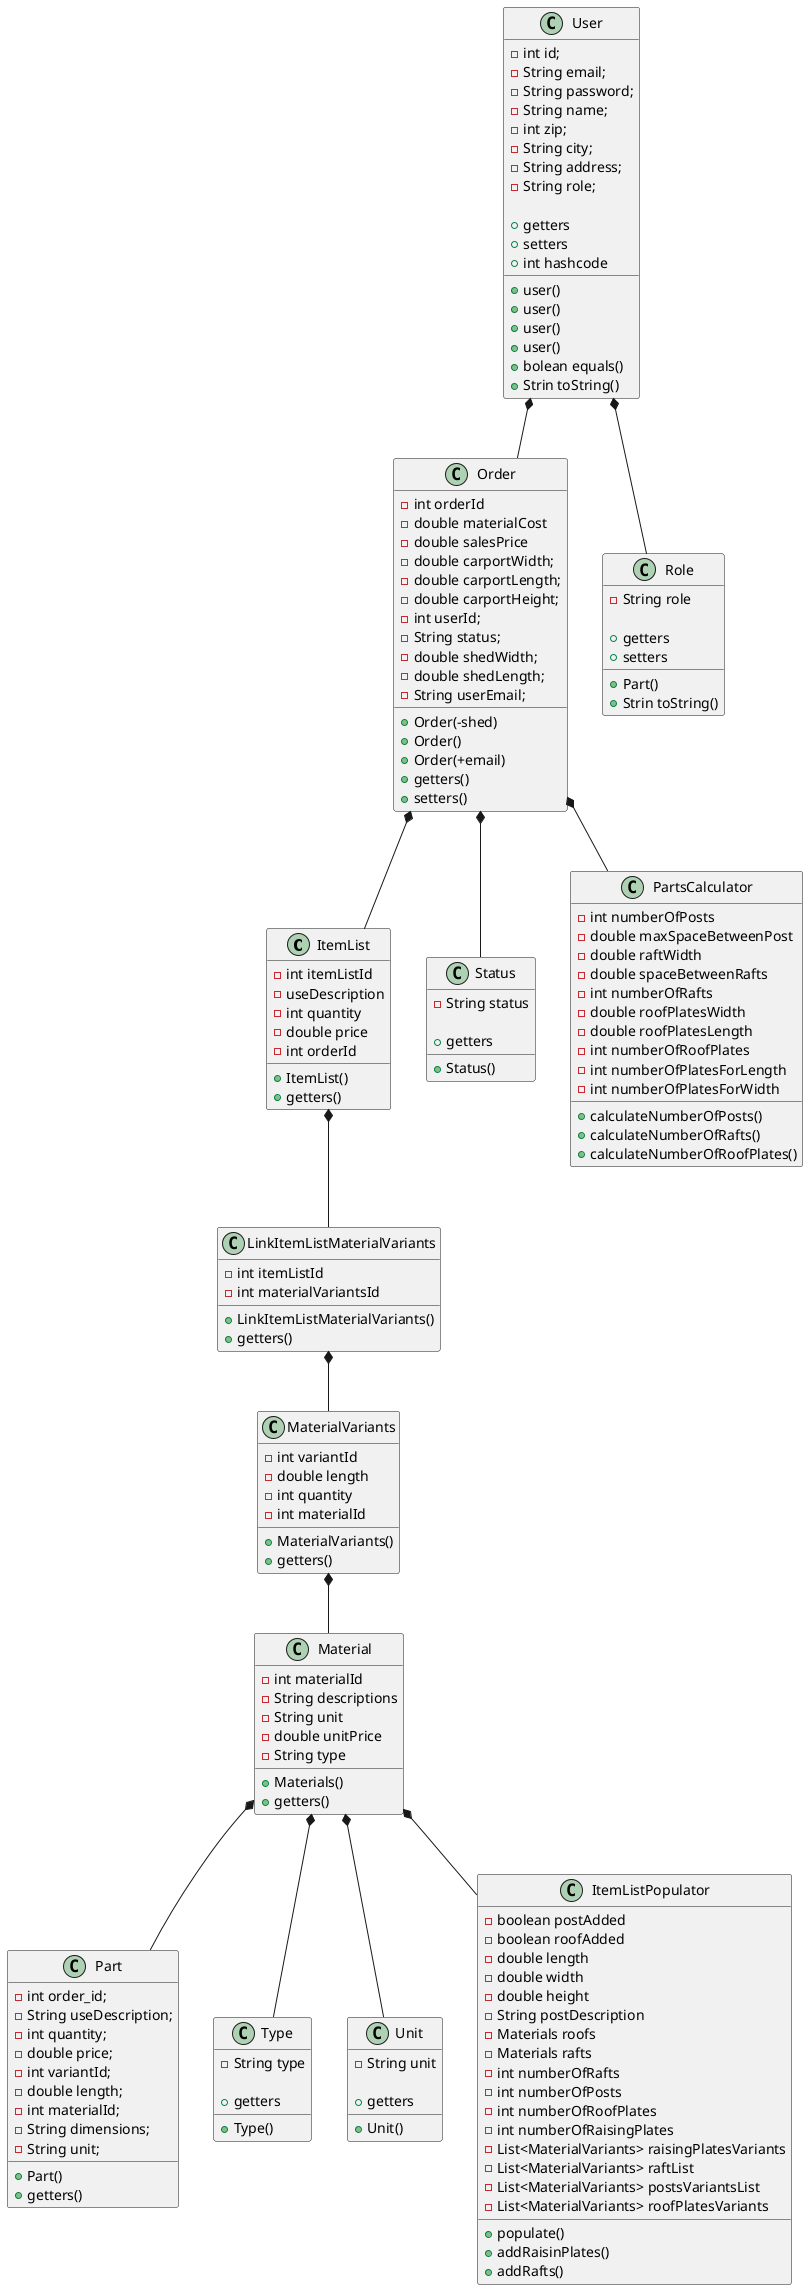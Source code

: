 @startuml

class ItemList{
    -int itemListId
    -useDescription
    -int quantity
    -double price
    -int orderId

    +ItemList()
    +getters()
}

class LinkItemListMaterialVariants {
    -int itemListId
    -int materialVariantsId

    +LinkItemListMaterialVariants()
    +getters()
}

class Material {
    -int materialId
    -String descriptions
    -String unit
    -double unitPrice
    -String type

    +Materials()
    +getters()

}

class MaterialVariants {
    -int variantId
    -double length
    -int quantity
    -int materialId

    +MaterialVariants()
    +getters()

}

class Order {
    -int orderId
    -double materialCost
    -double salesPrice
    -double carportWidth;
    -double carportLength;
    -double carportHeight;
    -int userId;
    -String status;
    -double shedWidth;
    -double shedLength;
    -String userEmail;

    +Order(-shed)
    +Order()
    +Order(+email)
    +getters()
    +setters()

}

class Part {
    -int order_id;
    -String useDescription;
    -int quantity;
    -double price;
    -int variantId;
    -double length;
    -int materialId;
    -String dimensions;
    -String unit;

    +Part()
    +getters()

}

class Role {
    -String role

    +Part()
    +getters
    +setters
    +Strin toString()

}

class Status {
    -String status

    +Status()
    +getters

}

class Type {
    -String type

    +Type()
    +getters
}

class Unit {
    -String unit

    +Unit()
    +getters

}

class User {
    -int id;
    -String email;
    -String password;
    -String name;
    -int zip;
    -String city;
    -String address;
    -String role;

    +user()
    +user()
    +user()
    +user()
    +getters
    +setters
    +bolean equals()
    +int hashcode
    +Strin toString()

}

class ItemListPopulator {
        -boolean postAdded
        -boolean roofAdded
        -double length
        -double width
        -double height
        -String postDescription
        -Materials roofs
        -Materials rafts
        -int numberOfRafts
        -int numberOfPosts
        -int numberOfRoofPlates
        -int numberOfRaisingPlates
        -List<MaterialVariants> raisingPlatesVariants
        -List<MaterialVariants> raftList
        -List<MaterialVariants> postsVariantsList
        -List<MaterialVariants> roofPlatesVariants

        +populate()
        +addRaisinPlates()
        +addRafts()


}

class PartsCalculator{
        -int numberOfPosts
        -double maxSpaceBetweenPost
        -double raftWidth
        -double spaceBetweenRafts
        -int numberOfRafts
        -double roofPlatesWidth
        -double roofPlatesLength
        -int numberOfRoofPlates
        -int numberOfPlatesForLength
        -int numberOfPlatesForWidth

        +calculateNumberOfPosts()
        +calculateNumberOfRafts()
        +calculateNumberOfRoofPlates()

}

User *-- Order
User *-- Role
Order *-- ItemList
Order *-- Status
Order *-- PartsCalculator
ItemList *-- LinkItemListMaterialVariants
LinkItemListMaterialVariants *-- MaterialVariants
MaterialVariants *-- Material
Material *-- Unit
Material *-- Type
Material *-- ItemListPopulator
Material *-- Part


@enduml